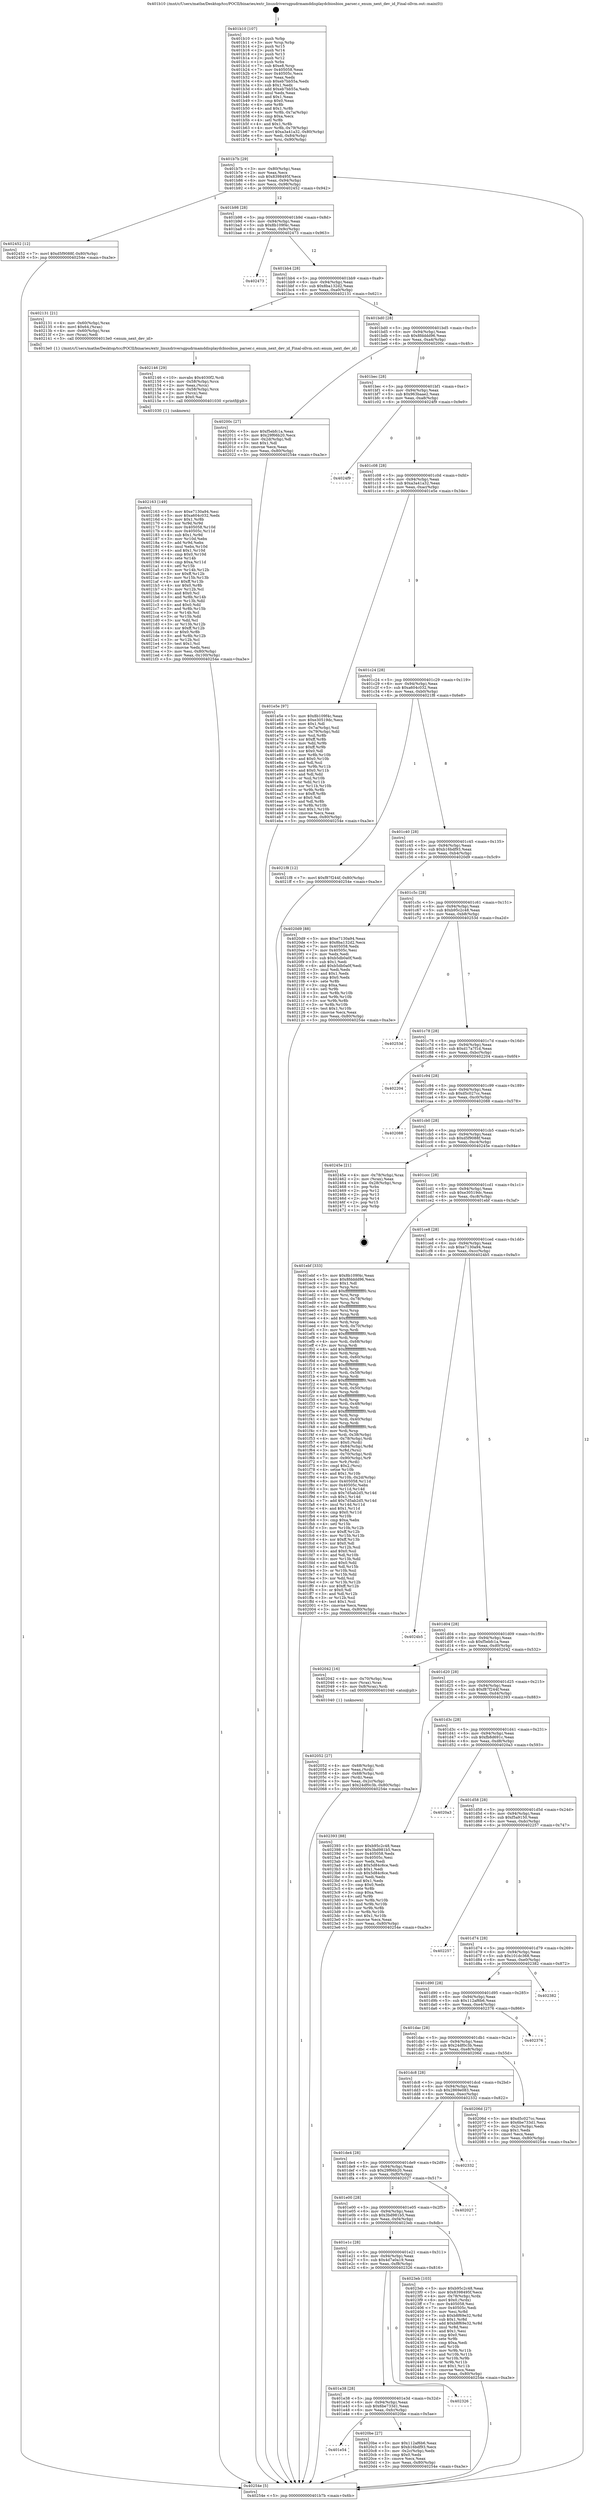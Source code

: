 digraph "0x401b10" {
  label = "0x401b10 (/mnt/c/Users/mathe/Desktop/tcc/POCII/binaries/extr_linuxdriversgpudrmamddisplaydcbiosbios_parser.c_enum_next_dev_id_Final-ollvm.out::main(0))"
  labelloc = "t"
  node[shape=record]

  Entry [label="",width=0.3,height=0.3,shape=circle,fillcolor=black,style=filled]
  "0x401b7b" [label="{
     0x401b7b [29]\l
     | [instrs]\l
     &nbsp;&nbsp;0x401b7b \<+3\>: mov -0x80(%rbp),%eax\l
     &nbsp;&nbsp;0x401b7e \<+2\>: mov %eax,%ecx\l
     &nbsp;&nbsp;0x401b80 \<+6\>: sub $0x8398495f,%ecx\l
     &nbsp;&nbsp;0x401b86 \<+6\>: mov %eax,-0x94(%rbp)\l
     &nbsp;&nbsp;0x401b8c \<+6\>: mov %ecx,-0x98(%rbp)\l
     &nbsp;&nbsp;0x401b92 \<+6\>: je 0000000000402452 \<main+0x942\>\l
  }"]
  "0x402452" [label="{
     0x402452 [12]\l
     | [instrs]\l
     &nbsp;&nbsp;0x402452 \<+7\>: movl $0xd5f9088f,-0x80(%rbp)\l
     &nbsp;&nbsp;0x402459 \<+5\>: jmp 000000000040254e \<main+0xa3e\>\l
  }"]
  "0x401b98" [label="{
     0x401b98 [28]\l
     | [instrs]\l
     &nbsp;&nbsp;0x401b98 \<+5\>: jmp 0000000000401b9d \<main+0x8d\>\l
     &nbsp;&nbsp;0x401b9d \<+6\>: mov -0x94(%rbp),%eax\l
     &nbsp;&nbsp;0x401ba3 \<+5\>: sub $0x8b109f4c,%eax\l
     &nbsp;&nbsp;0x401ba8 \<+6\>: mov %eax,-0x9c(%rbp)\l
     &nbsp;&nbsp;0x401bae \<+6\>: je 0000000000402473 \<main+0x963\>\l
  }"]
  Exit [label="",width=0.3,height=0.3,shape=circle,fillcolor=black,style=filled,peripheries=2]
  "0x402473" [label="{
     0x402473\l
  }", style=dashed]
  "0x401bb4" [label="{
     0x401bb4 [28]\l
     | [instrs]\l
     &nbsp;&nbsp;0x401bb4 \<+5\>: jmp 0000000000401bb9 \<main+0xa9\>\l
     &nbsp;&nbsp;0x401bb9 \<+6\>: mov -0x94(%rbp),%eax\l
     &nbsp;&nbsp;0x401bbf \<+5\>: sub $0x8ba132d2,%eax\l
     &nbsp;&nbsp;0x401bc4 \<+6\>: mov %eax,-0xa0(%rbp)\l
     &nbsp;&nbsp;0x401bca \<+6\>: je 0000000000402131 \<main+0x621\>\l
  }"]
  "0x402163" [label="{
     0x402163 [149]\l
     | [instrs]\l
     &nbsp;&nbsp;0x402163 \<+5\>: mov $0xe7130a94,%esi\l
     &nbsp;&nbsp;0x402168 \<+5\>: mov $0xa604c032,%edx\l
     &nbsp;&nbsp;0x40216d \<+3\>: mov $0x1,%r8b\l
     &nbsp;&nbsp;0x402170 \<+3\>: xor %r9d,%r9d\l
     &nbsp;&nbsp;0x402173 \<+8\>: mov 0x405058,%r10d\l
     &nbsp;&nbsp;0x40217b \<+8\>: mov 0x40505c,%r11d\l
     &nbsp;&nbsp;0x402183 \<+4\>: sub $0x1,%r9d\l
     &nbsp;&nbsp;0x402187 \<+3\>: mov %r10d,%ebx\l
     &nbsp;&nbsp;0x40218a \<+3\>: add %r9d,%ebx\l
     &nbsp;&nbsp;0x40218d \<+4\>: imul %ebx,%r10d\l
     &nbsp;&nbsp;0x402191 \<+4\>: and $0x1,%r10d\l
     &nbsp;&nbsp;0x402195 \<+4\>: cmp $0x0,%r10d\l
     &nbsp;&nbsp;0x402199 \<+4\>: sete %r14b\l
     &nbsp;&nbsp;0x40219d \<+4\>: cmp $0xa,%r11d\l
     &nbsp;&nbsp;0x4021a1 \<+4\>: setl %r15b\l
     &nbsp;&nbsp;0x4021a5 \<+3\>: mov %r14b,%r12b\l
     &nbsp;&nbsp;0x4021a8 \<+4\>: xor $0xff,%r12b\l
     &nbsp;&nbsp;0x4021ac \<+3\>: mov %r15b,%r13b\l
     &nbsp;&nbsp;0x4021af \<+4\>: xor $0xff,%r13b\l
     &nbsp;&nbsp;0x4021b3 \<+4\>: xor $0x0,%r8b\l
     &nbsp;&nbsp;0x4021b7 \<+3\>: mov %r12b,%cl\l
     &nbsp;&nbsp;0x4021ba \<+3\>: and $0x0,%cl\l
     &nbsp;&nbsp;0x4021bd \<+3\>: and %r8b,%r14b\l
     &nbsp;&nbsp;0x4021c0 \<+3\>: mov %r13b,%dil\l
     &nbsp;&nbsp;0x4021c3 \<+4\>: and $0x0,%dil\l
     &nbsp;&nbsp;0x4021c7 \<+3\>: and %r8b,%r15b\l
     &nbsp;&nbsp;0x4021ca \<+3\>: or %r14b,%cl\l
     &nbsp;&nbsp;0x4021cd \<+3\>: or %r15b,%dil\l
     &nbsp;&nbsp;0x4021d0 \<+3\>: xor %dil,%cl\l
     &nbsp;&nbsp;0x4021d3 \<+3\>: or %r13b,%r12b\l
     &nbsp;&nbsp;0x4021d6 \<+4\>: xor $0xff,%r12b\l
     &nbsp;&nbsp;0x4021da \<+4\>: or $0x0,%r8b\l
     &nbsp;&nbsp;0x4021de \<+3\>: and %r8b,%r12b\l
     &nbsp;&nbsp;0x4021e1 \<+3\>: or %r12b,%cl\l
     &nbsp;&nbsp;0x4021e4 \<+3\>: test $0x1,%cl\l
     &nbsp;&nbsp;0x4021e7 \<+3\>: cmovne %edx,%esi\l
     &nbsp;&nbsp;0x4021ea \<+3\>: mov %esi,-0x80(%rbp)\l
     &nbsp;&nbsp;0x4021ed \<+6\>: mov %eax,-0x100(%rbp)\l
     &nbsp;&nbsp;0x4021f3 \<+5\>: jmp 000000000040254e \<main+0xa3e\>\l
  }"]
  "0x402131" [label="{
     0x402131 [21]\l
     | [instrs]\l
     &nbsp;&nbsp;0x402131 \<+4\>: mov -0x60(%rbp),%rax\l
     &nbsp;&nbsp;0x402135 \<+6\>: movl $0x64,(%rax)\l
     &nbsp;&nbsp;0x40213b \<+4\>: mov -0x60(%rbp),%rax\l
     &nbsp;&nbsp;0x40213f \<+2\>: mov (%rax),%edi\l
     &nbsp;&nbsp;0x402141 \<+5\>: call 00000000004013e0 \<enum_next_dev_id\>\l
     | [calls]\l
     &nbsp;&nbsp;0x4013e0 \{1\} (/mnt/c/Users/mathe/Desktop/tcc/POCII/binaries/extr_linuxdriversgpudrmamddisplaydcbiosbios_parser.c_enum_next_dev_id_Final-ollvm.out::enum_next_dev_id)\l
  }"]
  "0x401bd0" [label="{
     0x401bd0 [28]\l
     | [instrs]\l
     &nbsp;&nbsp;0x401bd0 \<+5\>: jmp 0000000000401bd5 \<main+0xc5\>\l
     &nbsp;&nbsp;0x401bd5 \<+6\>: mov -0x94(%rbp),%eax\l
     &nbsp;&nbsp;0x401bdb \<+5\>: sub $0x8fdddd96,%eax\l
     &nbsp;&nbsp;0x401be0 \<+6\>: mov %eax,-0xa4(%rbp)\l
     &nbsp;&nbsp;0x401be6 \<+6\>: je 000000000040200c \<main+0x4fc\>\l
  }"]
  "0x402146" [label="{
     0x402146 [29]\l
     | [instrs]\l
     &nbsp;&nbsp;0x402146 \<+10\>: movabs $0x4030f2,%rdi\l
     &nbsp;&nbsp;0x402150 \<+4\>: mov -0x58(%rbp),%rcx\l
     &nbsp;&nbsp;0x402154 \<+2\>: mov %eax,(%rcx)\l
     &nbsp;&nbsp;0x402156 \<+4\>: mov -0x58(%rbp),%rcx\l
     &nbsp;&nbsp;0x40215a \<+2\>: mov (%rcx),%esi\l
     &nbsp;&nbsp;0x40215c \<+2\>: mov $0x0,%al\l
     &nbsp;&nbsp;0x40215e \<+5\>: call 0000000000401030 \<printf@plt\>\l
     | [calls]\l
     &nbsp;&nbsp;0x401030 \{1\} (unknown)\l
  }"]
  "0x40200c" [label="{
     0x40200c [27]\l
     | [instrs]\l
     &nbsp;&nbsp;0x40200c \<+5\>: mov $0xf5ebfc1a,%eax\l
     &nbsp;&nbsp;0x402011 \<+5\>: mov $0x29f66b20,%ecx\l
     &nbsp;&nbsp;0x402016 \<+3\>: mov -0x2d(%rbp),%dl\l
     &nbsp;&nbsp;0x402019 \<+3\>: test $0x1,%dl\l
     &nbsp;&nbsp;0x40201c \<+3\>: cmovne %ecx,%eax\l
     &nbsp;&nbsp;0x40201f \<+3\>: mov %eax,-0x80(%rbp)\l
     &nbsp;&nbsp;0x402022 \<+5\>: jmp 000000000040254e \<main+0xa3e\>\l
  }"]
  "0x401bec" [label="{
     0x401bec [28]\l
     | [instrs]\l
     &nbsp;&nbsp;0x401bec \<+5\>: jmp 0000000000401bf1 \<main+0xe1\>\l
     &nbsp;&nbsp;0x401bf1 \<+6\>: mov -0x94(%rbp),%eax\l
     &nbsp;&nbsp;0x401bf7 \<+5\>: sub $0x963baae2,%eax\l
     &nbsp;&nbsp;0x401bfc \<+6\>: mov %eax,-0xa8(%rbp)\l
     &nbsp;&nbsp;0x401c02 \<+6\>: je 00000000004024f9 \<main+0x9e9\>\l
  }"]
  "0x401e54" [label="{
     0x401e54\l
  }", style=dashed]
  "0x4024f9" [label="{
     0x4024f9\l
  }", style=dashed]
  "0x401c08" [label="{
     0x401c08 [28]\l
     | [instrs]\l
     &nbsp;&nbsp;0x401c08 \<+5\>: jmp 0000000000401c0d \<main+0xfd\>\l
     &nbsp;&nbsp;0x401c0d \<+6\>: mov -0x94(%rbp),%eax\l
     &nbsp;&nbsp;0x401c13 \<+5\>: sub $0xa3a41a32,%eax\l
     &nbsp;&nbsp;0x401c18 \<+6\>: mov %eax,-0xac(%rbp)\l
     &nbsp;&nbsp;0x401c1e \<+6\>: je 0000000000401e5e \<main+0x34e\>\l
  }"]
  "0x4020be" [label="{
     0x4020be [27]\l
     | [instrs]\l
     &nbsp;&nbsp;0x4020be \<+5\>: mov $0x112af6b6,%eax\l
     &nbsp;&nbsp;0x4020c3 \<+5\>: mov $0xb16bdf93,%ecx\l
     &nbsp;&nbsp;0x4020c8 \<+3\>: mov -0x2c(%rbp),%edx\l
     &nbsp;&nbsp;0x4020cb \<+3\>: cmp $0x0,%edx\l
     &nbsp;&nbsp;0x4020ce \<+3\>: cmove %ecx,%eax\l
     &nbsp;&nbsp;0x4020d1 \<+3\>: mov %eax,-0x80(%rbp)\l
     &nbsp;&nbsp;0x4020d4 \<+5\>: jmp 000000000040254e \<main+0xa3e\>\l
  }"]
  "0x401e5e" [label="{
     0x401e5e [97]\l
     | [instrs]\l
     &nbsp;&nbsp;0x401e5e \<+5\>: mov $0x8b109f4c,%eax\l
     &nbsp;&nbsp;0x401e63 \<+5\>: mov $0xe30519dc,%ecx\l
     &nbsp;&nbsp;0x401e68 \<+2\>: mov $0x1,%dl\l
     &nbsp;&nbsp;0x401e6a \<+4\>: mov -0x7a(%rbp),%sil\l
     &nbsp;&nbsp;0x401e6e \<+4\>: mov -0x79(%rbp),%dil\l
     &nbsp;&nbsp;0x401e72 \<+3\>: mov %sil,%r8b\l
     &nbsp;&nbsp;0x401e75 \<+4\>: xor $0xff,%r8b\l
     &nbsp;&nbsp;0x401e79 \<+3\>: mov %dil,%r9b\l
     &nbsp;&nbsp;0x401e7c \<+4\>: xor $0xff,%r9b\l
     &nbsp;&nbsp;0x401e80 \<+3\>: xor $0x0,%dl\l
     &nbsp;&nbsp;0x401e83 \<+3\>: mov %r8b,%r10b\l
     &nbsp;&nbsp;0x401e86 \<+4\>: and $0x0,%r10b\l
     &nbsp;&nbsp;0x401e8a \<+3\>: and %dl,%sil\l
     &nbsp;&nbsp;0x401e8d \<+3\>: mov %r9b,%r11b\l
     &nbsp;&nbsp;0x401e90 \<+4\>: and $0x0,%r11b\l
     &nbsp;&nbsp;0x401e94 \<+3\>: and %dl,%dil\l
     &nbsp;&nbsp;0x401e97 \<+3\>: or %sil,%r10b\l
     &nbsp;&nbsp;0x401e9a \<+3\>: or %dil,%r11b\l
     &nbsp;&nbsp;0x401e9d \<+3\>: xor %r11b,%r10b\l
     &nbsp;&nbsp;0x401ea0 \<+3\>: or %r9b,%r8b\l
     &nbsp;&nbsp;0x401ea3 \<+4\>: xor $0xff,%r8b\l
     &nbsp;&nbsp;0x401ea7 \<+3\>: or $0x0,%dl\l
     &nbsp;&nbsp;0x401eaa \<+3\>: and %dl,%r8b\l
     &nbsp;&nbsp;0x401ead \<+3\>: or %r8b,%r10b\l
     &nbsp;&nbsp;0x401eb0 \<+4\>: test $0x1,%r10b\l
     &nbsp;&nbsp;0x401eb4 \<+3\>: cmovne %ecx,%eax\l
     &nbsp;&nbsp;0x401eb7 \<+3\>: mov %eax,-0x80(%rbp)\l
     &nbsp;&nbsp;0x401eba \<+5\>: jmp 000000000040254e \<main+0xa3e\>\l
  }"]
  "0x401c24" [label="{
     0x401c24 [28]\l
     | [instrs]\l
     &nbsp;&nbsp;0x401c24 \<+5\>: jmp 0000000000401c29 \<main+0x119\>\l
     &nbsp;&nbsp;0x401c29 \<+6\>: mov -0x94(%rbp),%eax\l
     &nbsp;&nbsp;0x401c2f \<+5\>: sub $0xa604c032,%eax\l
     &nbsp;&nbsp;0x401c34 \<+6\>: mov %eax,-0xb0(%rbp)\l
     &nbsp;&nbsp;0x401c3a \<+6\>: je 00000000004021f8 \<main+0x6e8\>\l
  }"]
  "0x40254e" [label="{
     0x40254e [5]\l
     | [instrs]\l
     &nbsp;&nbsp;0x40254e \<+5\>: jmp 0000000000401b7b \<main+0x6b\>\l
  }"]
  "0x401b10" [label="{
     0x401b10 [107]\l
     | [instrs]\l
     &nbsp;&nbsp;0x401b10 \<+1\>: push %rbp\l
     &nbsp;&nbsp;0x401b11 \<+3\>: mov %rsp,%rbp\l
     &nbsp;&nbsp;0x401b14 \<+2\>: push %r15\l
     &nbsp;&nbsp;0x401b16 \<+2\>: push %r14\l
     &nbsp;&nbsp;0x401b18 \<+2\>: push %r13\l
     &nbsp;&nbsp;0x401b1a \<+2\>: push %r12\l
     &nbsp;&nbsp;0x401b1c \<+1\>: push %rbx\l
     &nbsp;&nbsp;0x401b1d \<+7\>: sub $0xe8,%rsp\l
     &nbsp;&nbsp;0x401b24 \<+7\>: mov 0x405058,%eax\l
     &nbsp;&nbsp;0x401b2b \<+7\>: mov 0x40505c,%ecx\l
     &nbsp;&nbsp;0x401b32 \<+2\>: mov %eax,%edx\l
     &nbsp;&nbsp;0x401b34 \<+6\>: sub $0xeb7bb55a,%edx\l
     &nbsp;&nbsp;0x401b3a \<+3\>: sub $0x1,%edx\l
     &nbsp;&nbsp;0x401b3d \<+6\>: add $0xeb7bb55a,%edx\l
     &nbsp;&nbsp;0x401b43 \<+3\>: imul %edx,%eax\l
     &nbsp;&nbsp;0x401b46 \<+3\>: and $0x1,%eax\l
     &nbsp;&nbsp;0x401b49 \<+3\>: cmp $0x0,%eax\l
     &nbsp;&nbsp;0x401b4c \<+4\>: sete %r8b\l
     &nbsp;&nbsp;0x401b50 \<+4\>: and $0x1,%r8b\l
     &nbsp;&nbsp;0x401b54 \<+4\>: mov %r8b,-0x7a(%rbp)\l
     &nbsp;&nbsp;0x401b58 \<+3\>: cmp $0xa,%ecx\l
     &nbsp;&nbsp;0x401b5b \<+4\>: setl %r8b\l
     &nbsp;&nbsp;0x401b5f \<+4\>: and $0x1,%r8b\l
     &nbsp;&nbsp;0x401b63 \<+4\>: mov %r8b,-0x79(%rbp)\l
     &nbsp;&nbsp;0x401b67 \<+7\>: movl $0xa3a41a32,-0x80(%rbp)\l
     &nbsp;&nbsp;0x401b6e \<+6\>: mov %edi,-0x84(%rbp)\l
     &nbsp;&nbsp;0x401b74 \<+7\>: mov %rsi,-0x90(%rbp)\l
  }"]
  "0x401e38" [label="{
     0x401e38 [28]\l
     | [instrs]\l
     &nbsp;&nbsp;0x401e38 \<+5\>: jmp 0000000000401e3d \<main+0x32d\>\l
     &nbsp;&nbsp;0x401e3d \<+6\>: mov -0x94(%rbp),%eax\l
     &nbsp;&nbsp;0x401e43 \<+5\>: sub $0x6be733d1,%eax\l
     &nbsp;&nbsp;0x401e48 \<+6\>: mov %eax,-0xfc(%rbp)\l
     &nbsp;&nbsp;0x401e4e \<+6\>: je 00000000004020be \<main+0x5ae\>\l
  }"]
  "0x4021f8" [label="{
     0x4021f8 [12]\l
     | [instrs]\l
     &nbsp;&nbsp;0x4021f8 \<+7\>: movl $0xf87f244f,-0x80(%rbp)\l
     &nbsp;&nbsp;0x4021ff \<+5\>: jmp 000000000040254e \<main+0xa3e\>\l
  }"]
  "0x401c40" [label="{
     0x401c40 [28]\l
     | [instrs]\l
     &nbsp;&nbsp;0x401c40 \<+5\>: jmp 0000000000401c45 \<main+0x135\>\l
     &nbsp;&nbsp;0x401c45 \<+6\>: mov -0x94(%rbp),%eax\l
     &nbsp;&nbsp;0x401c4b \<+5\>: sub $0xb16bdf93,%eax\l
     &nbsp;&nbsp;0x401c50 \<+6\>: mov %eax,-0xb4(%rbp)\l
     &nbsp;&nbsp;0x401c56 \<+6\>: je 00000000004020d9 \<main+0x5c9\>\l
  }"]
  "0x402326" [label="{
     0x402326\l
  }", style=dashed]
  "0x4020d9" [label="{
     0x4020d9 [88]\l
     | [instrs]\l
     &nbsp;&nbsp;0x4020d9 \<+5\>: mov $0xe7130a94,%eax\l
     &nbsp;&nbsp;0x4020de \<+5\>: mov $0x8ba132d2,%ecx\l
     &nbsp;&nbsp;0x4020e3 \<+7\>: mov 0x405058,%edx\l
     &nbsp;&nbsp;0x4020ea \<+7\>: mov 0x40505c,%esi\l
     &nbsp;&nbsp;0x4020f1 \<+2\>: mov %edx,%edi\l
     &nbsp;&nbsp;0x4020f3 \<+6\>: sub $0xb5db0a0f,%edi\l
     &nbsp;&nbsp;0x4020f9 \<+3\>: sub $0x1,%edi\l
     &nbsp;&nbsp;0x4020fc \<+6\>: add $0xb5db0a0f,%edi\l
     &nbsp;&nbsp;0x402102 \<+3\>: imul %edi,%edx\l
     &nbsp;&nbsp;0x402105 \<+3\>: and $0x1,%edx\l
     &nbsp;&nbsp;0x402108 \<+3\>: cmp $0x0,%edx\l
     &nbsp;&nbsp;0x40210b \<+4\>: sete %r8b\l
     &nbsp;&nbsp;0x40210f \<+3\>: cmp $0xa,%esi\l
     &nbsp;&nbsp;0x402112 \<+4\>: setl %r9b\l
     &nbsp;&nbsp;0x402116 \<+3\>: mov %r8b,%r10b\l
     &nbsp;&nbsp;0x402119 \<+3\>: and %r9b,%r10b\l
     &nbsp;&nbsp;0x40211c \<+3\>: xor %r9b,%r8b\l
     &nbsp;&nbsp;0x40211f \<+3\>: or %r8b,%r10b\l
     &nbsp;&nbsp;0x402122 \<+4\>: test $0x1,%r10b\l
     &nbsp;&nbsp;0x402126 \<+3\>: cmovne %ecx,%eax\l
     &nbsp;&nbsp;0x402129 \<+3\>: mov %eax,-0x80(%rbp)\l
     &nbsp;&nbsp;0x40212c \<+5\>: jmp 000000000040254e \<main+0xa3e\>\l
  }"]
  "0x401c5c" [label="{
     0x401c5c [28]\l
     | [instrs]\l
     &nbsp;&nbsp;0x401c5c \<+5\>: jmp 0000000000401c61 \<main+0x151\>\l
     &nbsp;&nbsp;0x401c61 \<+6\>: mov -0x94(%rbp),%eax\l
     &nbsp;&nbsp;0x401c67 \<+5\>: sub $0xb95c2c48,%eax\l
     &nbsp;&nbsp;0x401c6c \<+6\>: mov %eax,-0xb8(%rbp)\l
     &nbsp;&nbsp;0x401c72 \<+6\>: je 000000000040253d \<main+0xa2d\>\l
  }"]
  "0x401e1c" [label="{
     0x401e1c [28]\l
     | [instrs]\l
     &nbsp;&nbsp;0x401e1c \<+5\>: jmp 0000000000401e21 \<main+0x311\>\l
     &nbsp;&nbsp;0x401e21 \<+6\>: mov -0x94(%rbp),%eax\l
     &nbsp;&nbsp;0x401e27 \<+5\>: sub $0x4d7a0a19,%eax\l
     &nbsp;&nbsp;0x401e2c \<+6\>: mov %eax,-0xf8(%rbp)\l
     &nbsp;&nbsp;0x401e32 \<+6\>: je 0000000000402326 \<main+0x816\>\l
  }"]
  "0x40253d" [label="{
     0x40253d\l
  }", style=dashed]
  "0x401c78" [label="{
     0x401c78 [28]\l
     | [instrs]\l
     &nbsp;&nbsp;0x401c78 \<+5\>: jmp 0000000000401c7d \<main+0x16d\>\l
     &nbsp;&nbsp;0x401c7d \<+6\>: mov -0x94(%rbp),%eax\l
     &nbsp;&nbsp;0x401c83 \<+5\>: sub $0xd17a7f1d,%eax\l
     &nbsp;&nbsp;0x401c88 \<+6\>: mov %eax,-0xbc(%rbp)\l
     &nbsp;&nbsp;0x401c8e \<+6\>: je 0000000000402204 \<main+0x6f4\>\l
  }"]
  "0x4023eb" [label="{
     0x4023eb [103]\l
     | [instrs]\l
     &nbsp;&nbsp;0x4023eb \<+5\>: mov $0xb95c2c48,%eax\l
     &nbsp;&nbsp;0x4023f0 \<+5\>: mov $0x8398495f,%ecx\l
     &nbsp;&nbsp;0x4023f5 \<+4\>: mov -0x78(%rbp),%rdx\l
     &nbsp;&nbsp;0x4023f9 \<+6\>: movl $0x0,(%rdx)\l
     &nbsp;&nbsp;0x4023ff \<+7\>: mov 0x405058,%esi\l
     &nbsp;&nbsp;0x402406 \<+7\>: mov 0x40505c,%edi\l
     &nbsp;&nbsp;0x40240d \<+3\>: mov %esi,%r8d\l
     &nbsp;&nbsp;0x402410 \<+7\>: sub $0xb8f69e32,%r8d\l
     &nbsp;&nbsp;0x402417 \<+4\>: sub $0x1,%r8d\l
     &nbsp;&nbsp;0x40241b \<+7\>: add $0xb8f69e32,%r8d\l
     &nbsp;&nbsp;0x402422 \<+4\>: imul %r8d,%esi\l
     &nbsp;&nbsp;0x402426 \<+3\>: and $0x1,%esi\l
     &nbsp;&nbsp;0x402429 \<+3\>: cmp $0x0,%esi\l
     &nbsp;&nbsp;0x40242c \<+4\>: sete %r9b\l
     &nbsp;&nbsp;0x402430 \<+3\>: cmp $0xa,%edi\l
     &nbsp;&nbsp;0x402433 \<+4\>: setl %r10b\l
     &nbsp;&nbsp;0x402437 \<+3\>: mov %r9b,%r11b\l
     &nbsp;&nbsp;0x40243a \<+3\>: and %r10b,%r11b\l
     &nbsp;&nbsp;0x40243d \<+3\>: xor %r10b,%r9b\l
     &nbsp;&nbsp;0x402440 \<+3\>: or %r9b,%r11b\l
     &nbsp;&nbsp;0x402443 \<+4\>: test $0x1,%r11b\l
     &nbsp;&nbsp;0x402447 \<+3\>: cmovne %ecx,%eax\l
     &nbsp;&nbsp;0x40244a \<+3\>: mov %eax,-0x80(%rbp)\l
     &nbsp;&nbsp;0x40244d \<+5\>: jmp 000000000040254e \<main+0xa3e\>\l
  }"]
  "0x402204" [label="{
     0x402204\l
  }", style=dashed]
  "0x401c94" [label="{
     0x401c94 [28]\l
     | [instrs]\l
     &nbsp;&nbsp;0x401c94 \<+5\>: jmp 0000000000401c99 \<main+0x189\>\l
     &nbsp;&nbsp;0x401c99 \<+6\>: mov -0x94(%rbp),%eax\l
     &nbsp;&nbsp;0x401c9f \<+5\>: sub $0xd5c027cc,%eax\l
     &nbsp;&nbsp;0x401ca4 \<+6\>: mov %eax,-0xc0(%rbp)\l
     &nbsp;&nbsp;0x401caa \<+6\>: je 0000000000402088 \<main+0x578\>\l
  }"]
  "0x401e00" [label="{
     0x401e00 [28]\l
     | [instrs]\l
     &nbsp;&nbsp;0x401e00 \<+5\>: jmp 0000000000401e05 \<main+0x2f5\>\l
     &nbsp;&nbsp;0x401e05 \<+6\>: mov -0x94(%rbp),%eax\l
     &nbsp;&nbsp;0x401e0b \<+5\>: sub $0x3bd981b5,%eax\l
     &nbsp;&nbsp;0x401e10 \<+6\>: mov %eax,-0xf4(%rbp)\l
     &nbsp;&nbsp;0x401e16 \<+6\>: je 00000000004023eb \<main+0x8db\>\l
  }"]
  "0x402088" [label="{
     0x402088\l
  }", style=dashed]
  "0x401cb0" [label="{
     0x401cb0 [28]\l
     | [instrs]\l
     &nbsp;&nbsp;0x401cb0 \<+5\>: jmp 0000000000401cb5 \<main+0x1a5\>\l
     &nbsp;&nbsp;0x401cb5 \<+6\>: mov -0x94(%rbp),%eax\l
     &nbsp;&nbsp;0x401cbb \<+5\>: sub $0xd5f9088f,%eax\l
     &nbsp;&nbsp;0x401cc0 \<+6\>: mov %eax,-0xc4(%rbp)\l
     &nbsp;&nbsp;0x401cc6 \<+6\>: je 000000000040245e \<main+0x94e\>\l
  }"]
  "0x402027" [label="{
     0x402027\l
  }", style=dashed]
  "0x40245e" [label="{
     0x40245e [21]\l
     | [instrs]\l
     &nbsp;&nbsp;0x40245e \<+4\>: mov -0x78(%rbp),%rax\l
     &nbsp;&nbsp;0x402462 \<+2\>: mov (%rax),%eax\l
     &nbsp;&nbsp;0x402464 \<+4\>: lea -0x28(%rbp),%rsp\l
     &nbsp;&nbsp;0x402468 \<+1\>: pop %rbx\l
     &nbsp;&nbsp;0x402469 \<+2\>: pop %r12\l
     &nbsp;&nbsp;0x40246b \<+2\>: pop %r13\l
     &nbsp;&nbsp;0x40246d \<+2\>: pop %r14\l
     &nbsp;&nbsp;0x40246f \<+2\>: pop %r15\l
     &nbsp;&nbsp;0x402471 \<+1\>: pop %rbp\l
     &nbsp;&nbsp;0x402472 \<+1\>: ret\l
  }"]
  "0x401ccc" [label="{
     0x401ccc [28]\l
     | [instrs]\l
     &nbsp;&nbsp;0x401ccc \<+5\>: jmp 0000000000401cd1 \<main+0x1c1\>\l
     &nbsp;&nbsp;0x401cd1 \<+6\>: mov -0x94(%rbp),%eax\l
     &nbsp;&nbsp;0x401cd7 \<+5\>: sub $0xe30519dc,%eax\l
     &nbsp;&nbsp;0x401cdc \<+6\>: mov %eax,-0xc8(%rbp)\l
     &nbsp;&nbsp;0x401ce2 \<+6\>: je 0000000000401ebf \<main+0x3af\>\l
  }"]
  "0x401de4" [label="{
     0x401de4 [28]\l
     | [instrs]\l
     &nbsp;&nbsp;0x401de4 \<+5\>: jmp 0000000000401de9 \<main+0x2d9\>\l
     &nbsp;&nbsp;0x401de9 \<+6\>: mov -0x94(%rbp),%eax\l
     &nbsp;&nbsp;0x401def \<+5\>: sub $0x29f66b20,%eax\l
     &nbsp;&nbsp;0x401df4 \<+6\>: mov %eax,-0xf0(%rbp)\l
     &nbsp;&nbsp;0x401dfa \<+6\>: je 0000000000402027 \<main+0x517\>\l
  }"]
  "0x401ebf" [label="{
     0x401ebf [333]\l
     | [instrs]\l
     &nbsp;&nbsp;0x401ebf \<+5\>: mov $0x8b109f4c,%eax\l
     &nbsp;&nbsp;0x401ec4 \<+5\>: mov $0x8fdddd96,%ecx\l
     &nbsp;&nbsp;0x401ec9 \<+2\>: mov $0x1,%dl\l
     &nbsp;&nbsp;0x401ecb \<+3\>: mov %rsp,%rsi\l
     &nbsp;&nbsp;0x401ece \<+4\>: add $0xfffffffffffffff0,%rsi\l
     &nbsp;&nbsp;0x401ed2 \<+3\>: mov %rsi,%rsp\l
     &nbsp;&nbsp;0x401ed5 \<+4\>: mov %rsi,-0x78(%rbp)\l
     &nbsp;&nbsp;0x401ed9 \<+3\>: mov %rsp,%rsi\l
     &nbsp;&nbsp;0x401edc \<+4\>: add $0xfffffffffffffff0,%rsi\l
     &nbsp;&nbsp;0x401ee0 \<+3\>: mov %rsi,%rsp\l
     &nbsp;&nbsp;0x401ee3 \<+3\>: mov %rsp,%rdi\l
     &nbsp;&nbsp;0x401ee6 \<+4\>: add $0xfffffffffffffff0,%rdi\l
     &nbsp;&nbsp;0x401eea \<+3\>: mov %rdi,%rsp\l
     &nbsp;&nbsp;0x401eed \<+4\>: mov %rdi,-0x70(%rbp)\l
     &nbsp;&nbsp;0x401ef1 \<+3\>: mov %rsp,%rdi\l
     &nbsp;&nbsp;0x401ef4 \<+4\>: add $0xfffffffffffffff0,%rdi\l
     &nbsp;&nbsp;0x401ef8 \<+3\>: mov %rdi,%rsp\l
     &nbsp;&nbsp;0x401efb \<+4\>: mov %rdi,-0x68(%rbp)\l
     &nbsp;&nbsp;0x401eff \<+3\>: mov %rsp,%rdi\l
     &nbsp;&nbsp;0x401f02 \<+4\>: add $0xfffffffffffffff0,%rdi\l
     &nbsp;&nbsp;0x401f06 \<+3\>: mov %rdi,%rsp\l
     &nbsp;&nbsp;0x401f09 \<+4\>: mov %rdi,-0x60(%rbp)\l
     &nbsp;&nbsp;0x401f0d \<+3\>: mov %rsp,%rdi\l
     &nbsp;&nbsp;0x401f10 \<+4\>: add $0xfffffffffffffff0,%rdi\l
     &nbsp;&nbsp;0x401f14 \<+3\>: mov %rdi,%rsp\l
     &nbsp;&nbsp;0x401f17 \<+4\>: mov %rdi,-0x58(%rbp)\l
     &nbsp;&nbsp;0x401f1b \<+3\>: mov %rsp,%rdi\l
     &nbsp;&nbsp;0x401f1e \<+4\>: add $0xfffffffffffffff0,%rdi\l
     &nbsp;&nbsp;0x401f22 \<+3\>: mov %rdi,%rsp\l
     &nbsp;&nbsp;0x401f25 \<+4\>: mov %rdi,-0x50(%rbp)\l
     &nbsp;&nbsp;0x401f29 \<+3\>: mov %rsp,%rdi\l
     &nbsp;&nbsp;0x401f2c \<+4\>: add $0xfffffffffffffff0,%rdi\l
     &nbsp;&nbsp;0x401f30 \<+3\>: mov %rdi,%rsp\l
     &nbsp;&nbsp;0x401f33 \<+4\>: mov %rdi,-0x48(%rbp)\l
     &nbsp;&nbsp;0x401f37 \<+3\>: mov %rsp,%rdi\l
     &nbsp;&nbsp;0x401f3a \<+4\>: add $0xfffffffffffffff0,%rdi\l
     &nbsp;&nbsp;0x401f3e \<+3\>: mov %rdi,%rsp\l
     &nbsp;&nbsp;0x401f41 \<+4\>: mov %rdi,-0x40(%rbp)\l
     &nbsp;&nbsp;0x401f45 \<+3\>: mov %rsp,%rdi\l
     &nbsp;&nbsp;0x401f48 \<+4\>: add $0xfffffffffffffff0,%rdi\l
     &nbsp;&nbsp;0x401f4c \<+3\>: mov %rdi,%rsp\l
     &nbsp;&nbsp;0x401f4f \<+4\>: mov %rdi,-0x38(%rbp)\l
     &nbsp;&nbsp;0x401f53 \<+4\>: mov -0x78(%rbp),%rdi\l
     &nbsp;&nbsp;0x401f57 \<+6\>: movl $0x0,(%rdi)\l
     &nbsp;&nbsp;0x401f5d \<+7\>: mov -0x84(%rbp),%r8d\l
     &nbsp;&nbsp;0x401f64 \<+3\>: mov %r8d,(%rsi)\l
     &nbsp;&nbsp;0x401f67 \<+4\>: mov -0x70(%rbp),%rdi\l
     &nbsp;&nbsp;0x401f6b \<+7\>: mov -0x90(%rbp),%r9\l
     &nbsp;&nbsp;0x401f72 \<+3\>: mov %r9,(%rdi)\l
     &nbsp;&nbsp;0x401f75 \<+3\>: cmpl $0x2,(%rsi)\l
     &nbsp;&nbsp;0x401f78 \<+4\>: setne %r10b\l
     &nbsp;&nbsp;0x401f7c \<+4\>: and $0x1,%r10b\l
     &nbsp;&nbsp;0x401f80 \<+4\>: mov %r10b,-0x2d(%rbp)\l
     &nbsp;&nbsp;0x401f84 \<+8\>: mov 0x405058,%r11d\l
     &nbsp;&nbsp;0x401f8c \<+7\>: mov 0x40505c,%ebx\l
     &nbsp;&nbsp;0x401f93 \<+3\>: mov %r11d,%r14d\l
     &nbsp;&nbsp;0x401f96 \<+7\>: sub $0x7d5ab2d5,%r14d\l
     &nbsp;&nbsp;0x401f9d \<+4\>: sub $0x1,%r14d\l
     &nbsp;&nbsp;0x401fa1 \<+7\>: add $0x7d5ab2d5,%r14d\l
     &nbsp;&nbsp;0x401fa8 \<+4\>: imul %r14d,%r11d\l
     &nbsp;&nbsp;0x401fac \<+4\>: and $0x1,%r11d\l
     &nbsp;&nbsp;0x401fb0 \<+4\>: cmp $0x0,%r11d\l
     &nbsp;&nbsp;0x401fb4 \<+4\>: sete %r10b\l
     &nbsp;&nbsp;0x401fb8 \<+3\>: cmp $0xa,%ebx\l
     &nbsp;&nbsp;0x401fbb \<+4\>: setl %r15b\l
     &nbsp;&nbsp;0x401fbf \<+3\>: mov %r10b,%r12b\l
     &nbsp;&nbsp;0x401fc2 \<+4\>: xor $0xff,%r12b\l
     &nbsp;&nbsp;0x401fc6 \<+3\>: mov %r15b,%r13b\l
     &nbsp;&nbsp;0x401fc9 \<+4\>: xor $0xff,%r13b\l
     &nbsp;&nbsp;0x401fcd \<+3\>: xor $0x0,%dl\l
     &nbsp;&nbsp;0x401fd0 \<+3\>: mov %r12b,%sil\l
     &nbsp;&nbsp;0x401fd3 \<+4\>: and $0x0,%sil\l
     &nbsp;&nbsp;0x401fd7 \<+3\>: and %dl,%r10b\l
     &nbsp;&nbsp;0x401fda \<+3\>: mov %r13b,%dil\l
     &nbsp;&nbsp;0x401fdd \<+4\>: and $0x0,%dil\l
     &nbsp;&nbsp;0x401fe1 \<+3\>: and %dl,%r15b\l
     &nbsp;&nbsp;0x401fe4 \<+3\>: or %r10b,%sil\l
     &nbsp;&nbsp;0x401fe7 \<+3\>: or %r15b,%dil\l
     &nbsp;&nbsp;0x401fea \<+3\>: xor %dil,%sil\l
     &nbsp;&nbsp;0x401fed \<+3\>: or %r13b,%r12b\l
     &nbsp;&nbsp;0x401ff0 \<+4\>: xor $0xff,%r12b\l
     &nbsp;&nbsp;0x401ff4 \<+3\>: or $0x0,%dl\l
     &nbsp;&nbsp;0x401ff7 \<+3\>: and %dl,%r12b\l
     &nbsp;&nbsp;0x401ffa \<+3\>: or %r12b,%sil\l
     &nbsp;&nbsp;0x401ffd \<+4\>: test $0x1,%sil\l
     &nbsp;&nbsp;0x402001 \<+3\>: cmovne %ecx,%eax\l
     &nbsp;&nbsp;0x402004 \<+3\>: mov %eax,-0x80(%rbp)\l
     &nbsp;&nbsp;0x402007 \<+5\>: jmp 000000000040254e \<main+0xa3e\>\l
  }"]
  "0x401ce8" [label="{
     0x401ce8 [28]\l
     | [instrs]\l
     &nbsp;&nbsp;0x401ce8 \<+5\>: jmp 0000000000401ced \<main+0x1dd\>\l
     &nbsp;&nbsp;0x401ced \<+6\>: mov -0x94(%rbp),%eax\l
     &nbsp;&nbsp;0x401cf3 \<+5\>: sub $0xe7130a94,%eax\l
     &nbsp;&nbsp;0x401cf8 \<+6\>: mov %eax,-0xcc(%rbp)\l
     &nbsp;&nbsp;0x401cfe \<+6\>: je 00000000004024b5 \<main+0x9a5\>\l
  }"]
  "0x402332" [label="{
     0x402332\l
  }", style=dashed]
  "0x401dc8" [label="{
     0x401dc8 [28]\l
     | [instrs]\l
     &nbsp;&nbsp;0x401dc8 \<+5\>: jmp 0000000000401dcd \<main+0x2bd\>\l
     &nbsp;&nbsp;0x401dcd \<+6\>: mov -0x94(%rbp),%eax\l
     &nbsp;&nbsp;0x401dd3 \<+5\>: sub $0x2869e083,%eax\l
     &nbsp;&nbsp;0x401dd8 \<+6\>: mov %eax,-0xec(%rbp)\l
     &nbsp;&nbsp;0x401dde \<+6\>: je 0000000000402332 \<main+0x822\>\l
  }"]
  "0x4024b5" [label="{
     0x4024b5\l
  }", style=dashed]
  "0x401d04" [label="{
     0x401d04 [28]\l
     | [instrs]\l
     &nbsp;&nbsp;0x401d04 \<+5\>: jmp 0000000000401d09 \<main+0x1f9\>\l
     &nbsp;&nbsp;0x401d09 \<+6\>: mov -0x94(%rbp),%eax\l
     &nbsp;&nbsp;0x401d0f \<+5\>: sub $0xf5ebfc1a,%eax\l
     &nbsp;&nbsp;0x401d14 \<+6\>: mov %eax,-0xd0(%rbp)\l
     &nbsp;&nbsp;0x401d1a \<+6\>: je 0000000000402042 \<main+0x532\>\l
  }"]
  "0x40206d" [label="{
     0x40206d [27]\l
     | [instrs]\l
     &nbsp;&nbsp;0x40206d \<+5\>: mov $0xd5c027cc,%eax\l
     &nbsp;&nbsp;0x402072 \<+5\>: mov $0x6be733d1,%ecx\l
     &nbsp;&nbsp;0x402077 \<+3\>: mov -0x2c(%rbp),%edx\l
     &nbsp;&nbsp;0x40207a \<+3\>: cmp $0x1,%edx\l
     &nbsp;&nbsp;0x40207d \<+3\>: cmovl %ecx,%eax\l
     &nbsp;&nbsp;0x402080 \<+3\>: mov %eax,-0x80(%rbp)\l
     &nbsp;&nbsp;0x402083 \<+5\>: jmp 000000000040254e \<main+0xa3e\>\l
  }"]
  "0x402042" [label="{
     0x402042 [16]\l
     | [instrs]\l
     &nbsp;&nbsp;0x402042 \<+4\>: mov -0x70(%rbp),%rax\l
     &nbsp;&nbsp;0x402046 \<+3\>: mov (%rax),%rax\l
     &nbsp;&nbsp;0x402049 \<+4\>: mov 0x8(%rax),%rdi\l
     &nbsp;&nbsp;0x40204d \<+5\>: call 0000000000401040 \<atoi@plt\>\l
     | [calls]\l
     &nbsp;&nbsp;0x401040 \{1\} (unknown)\l
  }"]
  "0x401d20" [label="{
     0x401d20 [28]\l
     | [instrs]\l
     &nbsp;&nbsp;0x401d20 \<+5\>: jmp 0000000000401d25 \<main+0x215\>\l
     &nbsp;&nbsp;0x401d25 \<+6\>: mov -0x94(%rbp),%eax\l
     &nbsp;&nbsp;0x401d2b \<+5\>: sub $0xf87f244f,%eax\l
     &nbsp;&nbsp;0x401d30 \<+6\>: mov %eax,-0xd4(%rbp)\l
     &nbsp;&nbsp;0x401d36 \<+6\>: je 0000000000402393 \<main+0x883\>\l
  }"]
  "0x402052" [label="{
     0x402052 [27]\l
     | [instrs]\l
     &nbsp;&nbsp;0x402052 \<+4\>: mov -0x68(%rbp),%rdi\l
     &nbsp;&nbsp;0x402056 \<+2\>: mov %eax,(%rdi)\l
     &nbsp;&nbsp;0x402058 \<+4\>: mov -0x68(%rbp),%rdi\l
     &nbsp;&nbsp;0x40205c \<+2\>: mov (%rdi),%eax\l
     &nbsp;&nbsp;0x40205e \<+3\>: mov %eax,-0x2c(%rbp)\l
     &nbsp;&nbsp;0x402061 \<+7\>: movl $0x24df0c3b,-0x80(%rbp)\l
     &nbsp;&nbsp;0x402068 \<+5\>: jmp 000000000040254e \<main+0xa3e\>\l
  }"]
  "0x401dac" [label="{
     0x401dac [28]\l
     | [instrs]\l
     &nbsp;&nbsp;0x401dac \<+5\>: jmp 0000000000401db1 \<main+0x2a1\>\l
     &nbsp;&nbsp;0x401db1 \<+6\>: mov -0x94(%rbp),%eax\l
     &nbsp;&nbsp;0x401db7 \<+5\>: sub $0x24df0c3b,%eax\l
     &nbsp;&nbsp;0x401dbc \<+6\>: mov %eax,-0xe8(%rbp)\l
     &nbsp;&nbsp;0x401dc2 \<+6\>: je 000000000040206d \<main+0x55d\>\l
  }"]
  "0x402393" [label="{
     0x402393 [88]\l
     | [instrs]\l
     &nbsp;&nbsp;0x402393 \<+5\>: mov $0xb95c2c48,%eax\l
     &nbsp;&nbsp;0x402398 \<+5\>: mov $0x3bd981b5,%ecx\l
     &nbsp;&nbsp;0x40239d \<+7\>: mov 0x405058,%edx\l
     &nbsp;&nbsp;0x4023a4 \<+7\>: mov 0x40505c,%esi\l
     &nbsp;&nbsp;0x4023ab \<+2\>: mov %edx,%edi\l
     &nbsp;&nbsp;0x4023ad \<+6\>: add $0x5d84c6ce,%edi\l
     &nbsp;&nbsp;0x4023b3 \<+3\>: sub $0x1,%edi\l
     &nbsp;&nbsp;0x4023b6 \<+6\>: sub $0x5d84c6ce,%edi\l
     &nbsp;&nbsp;0x4023bc \<+3\>: imul %edi,%edx\l
     &nbsp;&nbsp;0x4023bf \<+3\>: and $0x1,%edx\l
     &nbsp;&nbsp;0x4023c2 \<+3\>: cmp $0x0,%edx\l
     &nbsp;&nbsp;0x4023c5 \<+4\>: sete %r8b\l
     &nbsp;&nbsp;0x4023c9 \<+3\>: cmp $0xa,%esi\l
     &nbsp;&nbsp;0x4023cc \<+4\>: setl %r9b\l
     &nbsp;&nbsp;0x4023d0 \<+3\>: mov %r8b,%r10b\l
     &nbsp;&nbsp;0x4023d3 \<+3\>: and %r9b,%r10b\l
     &nbsp;&nbsp;0x4023d6 \<+3\>: xor %r9b,%r8b\l
     &nbsp;&nbsp;0x4023d9 \<+3\>: or %r8b,%r10b\l
     &nbsp;&nbsp;0x4023dc \<+4\>: test $0x1,%r10b\l
     &nbsp;&nbsp;0x4023e0 \<+3\>: cmovne %ecx,%eax\l
     &nbsp;&nbsp;0x4023e3 \<+3\>: mov %eax,-0x80(%rbp)\l
     &nbsp;&nbsp;0x4023e6 \<+5\>: jmp 000000000040254e \<main+0xa3e\>\l
  }"]
  "0x401d3c" [label="{
     0x401d3c [28]\l
     | [instrs]\l
     &nbsp;&nbsp;0x401d3c \<+5\>: jmp 0000000000401d41 \<main+0x231\>\l
     &nbsp;&nbsp;0x401d41 \<+6\>: mov -0x94(%rbp),%eax\l
     &nbsp;&nbsp;0x401d47 \<+5\>: sub $0xfb8d691c,%eax\l
     &nbsp;&nbsp;0x401d4c \<+6\>: mov %eax,-0xd8(%rbp)\l
     &nbsp;&nbsp;0x401d52 \<+6\>: je 00000000004020a3 \<main+0x593\>\l
  }"]
  "0x402376" [label="{
     0x402376\l
  }", style=dashed]
  "0x4020a3" [label="{
     0x4020a3\l
  }", style=dashed]
  "0x401d58" [label="{
     0x401d58 [28]\l
     | [instrs]\l
     &nbsp;&nbsp;0x401d58 \<+5\>: jmp 0000000000401d5d \<main+0x24d\>\l
     &nbsp;&nbsp;0x401d5d \<+6\>: mov -0x94(%rbp),%eax\l
     &nbsp;&nbsp;0x401d63 \<+5\>: sub $0xf5a9150,%eax\l
     &nbsp;&nbsp;0x401d68 \<+6\>: mov %eax,-0xdc(%rbp)\l
     &nbsp;&nbsp;0x401d6e \<+6\>: je 0000000000402257 \<main+0x747\>\l
  }"]
  "0x401d90" [label="{
     0x401d90 [28]\l
     | [instrs]\l
     &nbsp;&nbsp;0x401d90 \<+5\>: jmp 0000000000401d95 \<main+0x285\>\l
     &nbsp;&nbsp;0x401d95 \<+6\>: mov -0x94(%rbp),%eax\l
     &nbsp;&nbsp;0x401d9b \<+5\>: sub $0x112af6b6,%eax\l
     &nbsp;&nbsp;0x401da0 \<+6\>: mov %eax,-0xe4(%rbp)\l
     &nbsp;&nbsp;0x401da6 \<+6\>: je 0000000000402376 \<main+0x866\>\l
  }"]
  "0x402257" [label="{
     0x402257\l
  }", style=dashed]
  "0x401d74" [label="{
     0x401d74 [28]\l
     | [instrs]\l
     &nbsp;&nbsp;0x401d74 \<+5\>: jmp 0000000000401d79 \<main+0x269\>\l
     &nbsp;&nbsp;0x401d79 \<+6\>: mov -0x94(%rbp),%eax\l
     &nbsp;&nbsp;0x401d7f \<+5\>: sub $0x101dc368,%eax\l
     &nbsp;&nbsp;0x401d84 \<+6\>: mov %eax,-0xe0(%rbp)\l
     &nbsp;&nbsp;0x401d8a \<+6\>: je 0000000000402382 \<main+0x872\>\l
  }"]
  "0x402382" [label="{
     0x402382\l
  }", style=dashed]
  Entry -> "0x401b10" [label=" 1"]
  "0x401b7b" -> "0x402452" [label=" 1"]
  "0x401b7b" -> "0x401b98" [label=" 12"]
  "0x40245e" -> Exit [label=" 1"]
  "0x401b98" -> "0x402473" [label=" 0"]
  "0x401b98" -> "0x401bb4" [label=" 12"]
  "0x402452" -> "0x40254e" [label=" 1"]
  "0x401bb4" -> "0x402131" [label=" 1"]
  "0x401bb4" -> "0x401bd0" [label=" 11"]
  "0x4023eb" -> "0x40254e" [label=" 1"]
  "0x401bd0" -> "0x40200c" [label=" 1"]
  "0x401bd0" -> "0x401bec" [label=" 10"]
  "0x402393" -> "0x40254e" [label=" 1"]
  "0x401bec" -> "0x4024f9" [label=" 0"]
  "0x401bec" -> "0x401c08" [label=" 10"]
  "0x4021f8" -> "0x40254e" [label=" 1"]
  "0x401c08" -> "0x401e5e" [label=" 1"]
  "0x401c08" -> "0x401c24" [label=" 9"]
  "0x401e5e" -> "0x40254e" [label=" 1"]
  "0x401b10" -> "0x401b7b" [label=" 1"]
  "0x40254e" -> "0x401b7b" [label=" 12"]
  "0x402163" -> "0x40254e" [label=" 1"]
  "0x401c24" -> "0x4021f8" [label=" 1"]
  "0x401c24" -> "0x401c40" [label=" 8"]
  "0x402131" -> "0x402146" [label=" 1"]
  "0x401c40" -> "0x4020d9" [label=" 1"]
  "0x401c40" -> "0x401c5c" [label=" 7"]
  "0x4020d9" -> "0x40254e" [label=" 1"]
  "0x401c5c" -> "0x40253d" [label=" 0"]
  "0x401c5c" -> "0x401c78" [label=" 7"]
  "0x401e38" -> "0x401e54" [label=" 0"]
  "0x401c78" -> "0x402204" [label=" 0"]
  "0x401c78" -> "0x401c94" [label=" 7"]
  "0x401e38" -> "0x4020be" [label=" 1"]
  "0x401c94" -> "0x402088" [label=" 0"]
  "0x401c94" -> "0x401cb0" [label=" 7"]
  "0x401e1c" -> "0x401e38" [label=" 1"]
  "0x401cb0" -> "0x40245e" [label=" 1"]
  "0x401cb0" -> "0x401ccc" [label=" 6"]
  "0x401e1c" -> "0x402326" [label=" 0"]
  "0x401ccc" -> "0x401ebf" [label=" 1"]
  "0x401ccc" -> "0x401ce8" [label=" 5"]
  "0x401e00" -> "0x401e1c" [label=" 1"]
  "0x401ebf" -> "0x40254e" [label=" 1"]
  "0x40200c" -> "0x40254e" [label=" 1"]
  "0x401e00" -> "0x4023eb" [label=" 1"]
  "0x401ce8" -> "0x4024b5" [label=" 0"]
  "0x401ce8" -> "0x401d04" [label=" 5"]
  "0x401de4" -> "0x401e00" [label=" 2"]
  "0x401d04" -> "0x402042" [label=" 1"]
  "0x401d04" -> "0x401d20" [label=" 4"]
  "0x402042" -> "0x402052" [label=" 1"]
  "0x402052" -> "0x40254e" [label=" 1"]
  "0x401de4" -> "0x402027" [label=" 0"]
  "0x401d20" -> "0x402393" [label=" 1"]
  "0x401d20" -> "0x401d3c" [label=" 3"]
  "0x401dc8" -> "0x401de4" [label=" 2"]
  "0x401d3c" -> "0x4020a3" [label=" 0"]
  "0x401d3c" -> "0x401d58" [label=" 3"]
  "0x401dc8" -> "0x402332" [label=" 0"]
  "0x401d58" -> "0x402257" [label=" 0"]
  "0x401d58" -> "0x401d74" [label=" 3"]
  "0x40206d" -> "0x40254e" [label=" 1"]
  "0x401d74" -> "0x402382" [label=" 0"]
  "0x401d74" -> "0x401d90" [label=" 3"]
  "0x402146" -> "0x402163" [label=" 1"]
  "0x401d90" -> "0x402376" [label=" 0"]
  "0x401d90" -> "0x401dac" [label=" 3"]
  "0x4020be" -> "0x40254e" [label=" 1"]
  "0x401dac" -> "0x40206d" [label=" 1"]
  "0x401dac" -> "0x401dc8" [label=" 2"]
}

